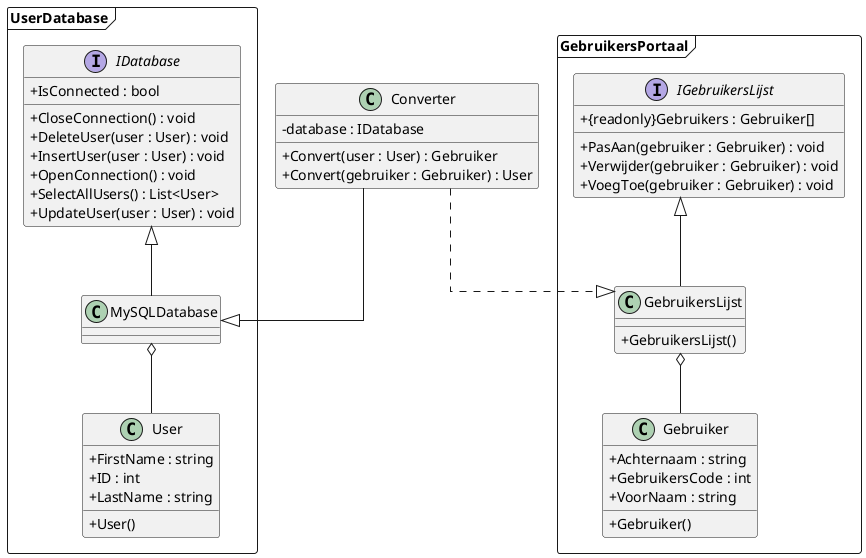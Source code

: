 @startuml
skinparam linetype ortho
skinparam ClassAttributeIconSize 0


frame UserDatabase{
    interface IDatabase{
        + CloseConnection() : void
        + DeleteUser(user : User) : void
        + InsertUser(user : User) : void
        + OpenConnection() : void
        + SelectAllUsers() : List<User>
        + UpdateUser(user : User) : void
        + IsConnected : bool
    }
    class MySQLDatabase
    class User{
        + User()
        + FirstName : string 
        + ID : int
        + LastName : string
    }
}

frame GebruikersPortaal{
    interface IGebruikersLijst{
        + PasAan(gebruiker : Gebruiker) : void
        + Verwijder(gebruiker : Gebruiker) : void
        + VoegToe(gebruiker : Gebruiker) : void
        + {readonly}Gebruikers : Gebruiker[]
    }
    class GebruikersLijst{
        + GebruikersLijst()
    }
    class Gebruiker{
        + Gebruiker()
        + Achternaam : string
        + GebruikersCode : int
        + VoorNaam : string
    }
}

class Converter{
    - database : IDatabase
    + Convert(user : User) : Gebruiker
    + Convert(gebruiker : Gebruiker) : User
}

Converter --|> MySQLDatabase
Converter ..|> GebruikersLijst

IGebruikersLijst <|-- GebruikersLijst
GebruikersLijst o-- Gebruiker

IDatabase <|-- MySQLDatabase
MySQLDatabase o-- User

@enduml
